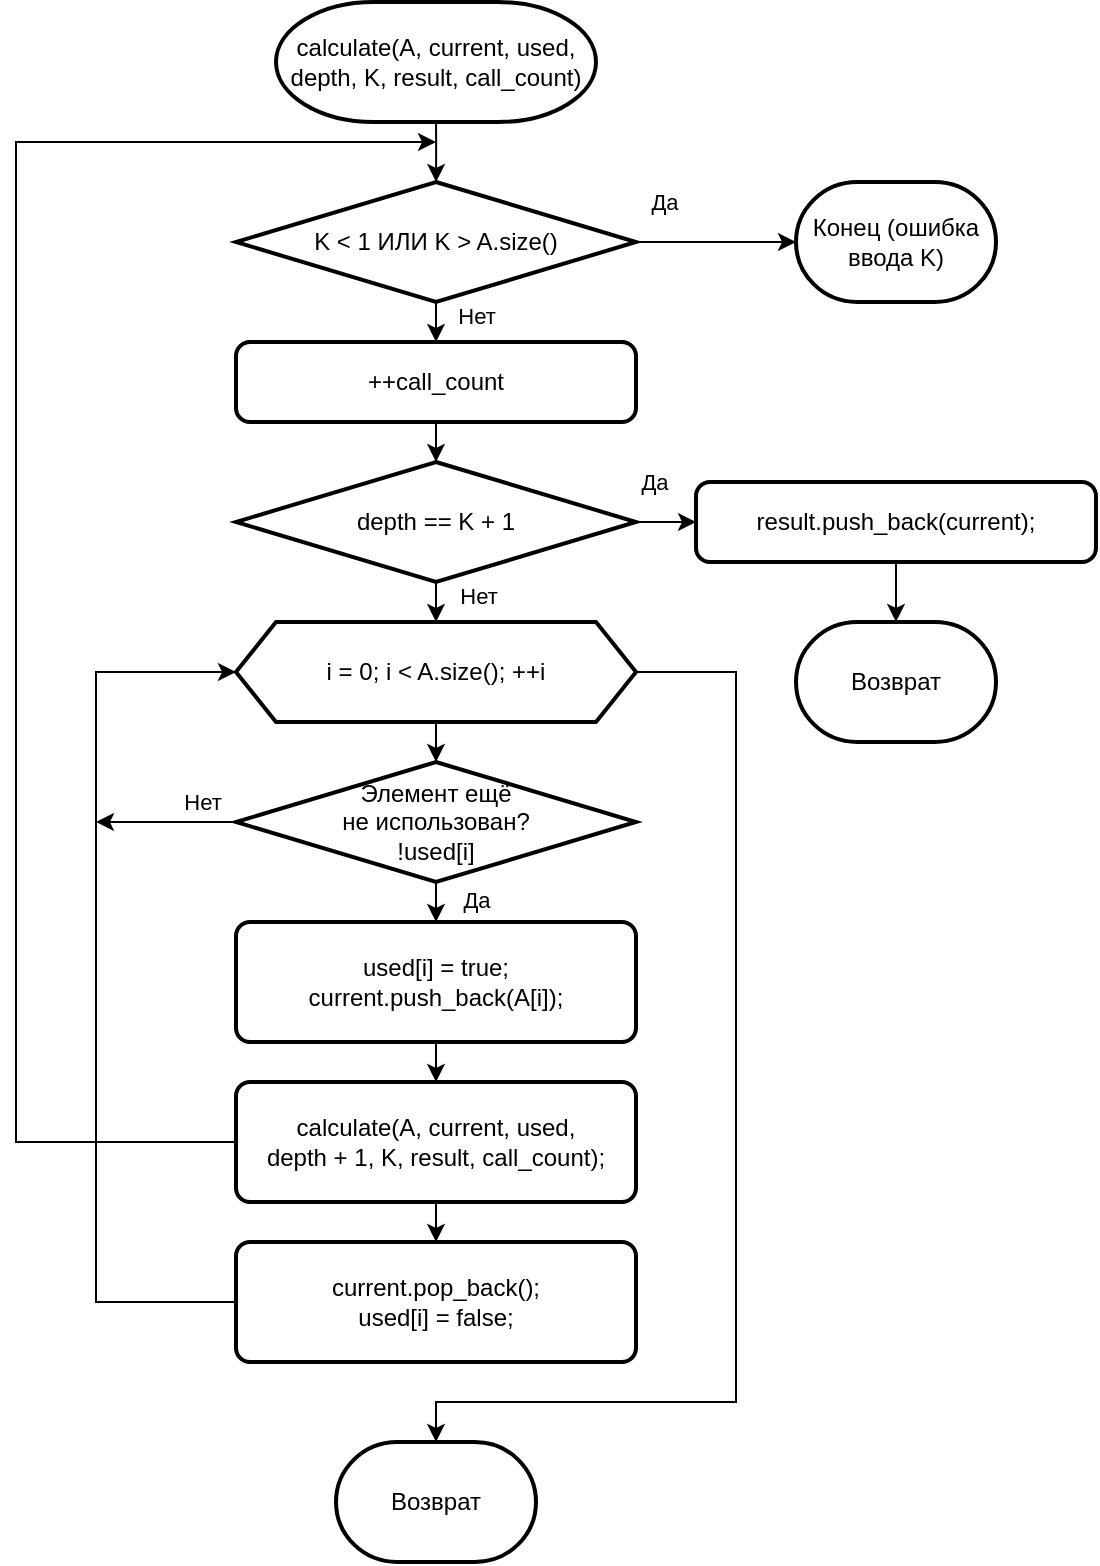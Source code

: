 <mxfile version="24.4.8" type="device">
  <diagram id="C5RBs43oDa-KdzZeNtuy" name="Page-1">
    <mxGraphModel dx="1687" dy="2105" grid="1" gridSize="10" guides="1" tooltips="1" connect="1" arrows="1" fold="1" page="1" pageScale="1" pageWidth="827" pageHeight="1169" math="0" shadow="0">
      <root>
        <mxCell id="WIyWlLk6GJQsqaUBKTNV-0" />
        <mxCell id="WIyWlLk6GJQsqaUBKTNV-1" parent="WIyWlLk6GJQsqaUBKTNV-0" />
        <mxCell id="S7_N-UKr1pL8a_zZHFVc-5" value="calculate(&lt;span style=&quot;background-color: initial;&quot;&gt;A, current,&amp;nbsp;&lt;/span&gt;&lt;span style=&quot;background-color: initial;&quot;&gt;used, depth, K,&amp;nbsp;&lt;/span&gt;&lt;span style=&quot;background-color: initial;&quot;&gt;result, call_count&lt;/span&gt;&lt;span style=&quot;background-color: initial;&quot;&gt;)&lt;/span&gt;" style="strokeWidth=2;html=1;shape=mxgraph.flowchart.terminator;whiteSpace=wrap;" parent="WIyWlLk6GJQsqaUBKTNV-1" vertex="1">
          <mxGeometry x="330" y="-600" width="160" height="60" as="geometry" />
        </mxCell>
        <mxCell id="SRNSHd6ge_EsEEtdElFu-7" value="" style="edgeStyle=orthogonalEdgeStyle;rounded=0;orthogonalLoop=1;jettySize=auto;html=1;" parent="WIyWlLk6GJQsqaUBKTNV-1" edge="1">
          <mxGeometry relative="1" as="geometry">
            <mxPoint x="410.043" y="-540" as="sourcePoint" />
            <mxPoint x="410.059" y="-510" as="targetPoint" />
          </mxGeometry>
        </mxCell>
        <mxCell id="SRNSHd6ge_EsEEtdElFu-37" style="edgeStyle=orthogonalEdgeStyle;rounded=0;orthogonalLoop=1;jettySize=auto;html=1;entryX=0.5;entryY=0;entryDx=0;entryDy=0;" parent="WIyWlLk6GJQsqaUBKTNV-1" edge="1">
          <mxGeometry relative="1" as="geometry">
            <Array as="points">
              <mxPoint x="800" y="-390" />
              <mxPoint x="800" y="640" />
              <mxPoint x="410" y="640" />
            </Array>
            <mxPoint x="410" y="670" as="targetPoint" />
          </mxGeometry>
        </mxCell>
        <mxCell id="SRNSHd6ge_EsEEtdElFu-24" style="edgeStyle=orthogonalEdgeStyle;rounded=0;orthogonalLoop=1;jettySize=auto;html=1;entryX=0.5;entryY=0;entryDx=0;entryDy=0;" parent="WIyWlLk6GJQsqaUBKTNV-1" edge="1">
          <mxGeometry relative="1" as="geometry">
            <Array as="points">
              <mxPoint x="600" y="-30" />
              <mxPoint x="600" y="110" />
              <mxPoint x="410" y="110" />
            </Array>
            <mxPoint x="510" y="-29.947" as="sourcePoint" />
          </mxGeometry>
        </mxCell>
        <mxCell id="SRNSHd6ge_EsEEtdElFu-38" style="edgeStyle=orthogonalEdgeStyle;rounded=0;orthogonalLoop=1;jettySize=auto;html=1;entryX=0;entryY=0.5;entryDx=0;entryDy=0;entryPerimeter=0;exitX=0;exitY=0.5;exitDx=0;exitDy=0;" parent="WIyWlLk6GJQsqaUBKTNV-1" edge="1">
          <mxGeometry relative="1" as="geometry">
            <Array as="points">
              <mxPoint x="150" y="590" />
              <mxPoint x="150" y="-390" />
            </Array>
            <mxPoint x="310" y="-390" as="targetPoint" />
          </mxGeometry>
        </mxCell>
        <mxCell id="gohF25LUEKTXvDDzDyy9-20" value="Возврат" style="strokeWidth=2;html=1;shape=mxgraph.flowchart.terminator;whiteSpace=wrap;" parent="WIyWlLk6GJQsqaUBKTNV-1" vertex="1">
          <mxGeometry x="360" y="120" width="100" height="60" as="geometry" />
        </mxCell>
        <mxCell id="m6FUUC1qz3RMbib5ZkgH-18" value="" style="edgeStyle=orthogonalEdgeStyle;rounded=0;orthogonalLoop=1;jettySize=auto;html=1;" edge="1" parent="WIyWlLk6GJQsqaUBKTNV-1" source="m6FUUC1qz3RMbib5ZkgH-6" target="m6FUUC1qz3RMbib5ZkgH-7">
          <mxGeometry relative="1" as="geometry" />
        </mxCell>
        <mxCell id="m6FUUC1qz3RMbib5ZkgH-22" value="Да" style="edgeLabel;html=1;align=center;verticalAlign=middle;resizable=0;points=[];" vertex="1" connectable="0" parent="m6FUUC1qz3RMbib5ZkgH-18">
          <mxGeometry x="-0.701" y="1" relative="1" as="geometry">
            <mxPoint x="2" y="-19" as="offset" />
          </mxGeometry>
        </mxCell>
        <mxCell id="m6FUUC1qz3RMbib5ZkgH-20" style="edgeStyle=orthogonalEdgeStyle;rounded=0;orthogonalLoop=1;jettySize=auto;html=1;entryX=0.5;entryY=0;entryDx=0;entryDy=0;" edge="1" parent="WIyWlLk6GJQsqaUBKTNV-1" source="m6FUUC1qz3RMbib5ZkgH-6" target="m6FUUC1qz3RMbib5ZkgH-8">
          <mxGeometry relative="1" as="geometry" />
        </mxCell>
        <mxCell id="m6FUUC1qz3RMbib5ZkgH-23" value="Нет" style="edgeLabel;html=1;align=center;verticalAlign=middle;resizable=0;points=[];" vertex="1" connectable="0" parent="m6FUUC1qz3RMbib5ZkgH-20">
          <mxGeometry x="0.108" y="-1" relative="1" as="geometry">
            <mxPoint x="19" as="offset" />
          </mxGeometry>
        </mxCell>
        <mxCell id="m6FUUC1qz3RMbib5ZkgH-6" value="K &amp;lt; 1 ИЛИ K &amp;gt; A.size()" style="strokeWidth=2;html=1;shape=mxgraph.flowchart.decision;whiteSpace=wrap;" vertex="1" parent="WIyWlLk6GJQsqaUBKTNV-1">
          <mxGeometry x="310" y="-510" width="200" height="60" as="geometry" />
        </mxCell>
        <mxCell id="m6FUUC1qz3RMbib5ZkgH-7" value="Конец (ошибка ввода K)" style="strokeWidth=2;html=1;shape=mxgraph.flowchart.terminator;whiteSpace=wrap;" vertex="1" parent="WIyWlLk6GJQsqaUBKTNV-1">
          <mxGeometry x="590" y="-510" width="100" height="60" as="geometry" />
        </mxCell>
        <mxCell id="m6FUUC1qz3RMbib5ZkgH-8" value="++call_count" style="rounded=1;whiteSpace=wrap;html=1;absoluteArcSize=1;arcSize=14;strokeWidth=2;strokeColor=default;align=center;verticalAlign=middle;fillColor=default;" vertex="1" parent="WIyWlLk6GJQsqaUBKTNV-1">
          <mxGeometry x="310" y="-430" width="200" height="40" as="geometry" />
        </mxCell>
        <mxCell id="m6FUUC1qz3RMbib5ZkgH-24" style="edgeStyle=orthogonalEdgeStyle;rounded=0;orthogonalLoop=1;jettySize=auto;html=1;entryX=0;entryY=0.5;entryDx=0;entryDy=0;" edge="1" parent="WIyWlLk6GJQsqaUBKTNV-1" source="m6FUUC1qz3RMbib5ZkgH-10" target="m6FUUC1qz3RMbib5ZkgH-11">
          <mxGeometry relative="1" as="geometry" />
        </mxCell>
        <mxCell id="m6FUUC1qz3RMbib5ZkgH-25" value="Да" style="edgeLabel;html=1;align=center;verticalAlign=middle;resizable=0;points=[];" vertex="1" connectable="0" parent="m6FUUC1qz3RMbib5ZkgH-24">
          <mxGeometry x="-0.663" y="-2" relative="1" as="geometry">
            <mxPoint y="-22" as="offset" />
          </mxGeometry>
        </mxCell>
        <mxCell id="m6FUUC1qz3RMbib5ZkgH-26" style="edgeStyle=orthogonalEdgeStyle;rounded=0;orthogonalLoop=1;jettySize=auto;html=1;entryX=0.5;entryY=0;entryDx=0;entryDy=0;" edge="1" parent="WIyWlLk6GJQsqaUBKTNV-1" source="m6FUUC1qz3RMbib5ZkgH-10" target="m6FUUC1qz3RMbib5ZkgH-13">
          <mxGeometry relative="1" as="geometry" />
        </mxCell>
        <mxCell id="m6FUUC1qz3RMbib5ZkgH-27" value="Нет" style="edgeLabel;html=1;align=center;verticalAlign=middle;resizable=0;points=[];" vertex="1" connectable="0" parent="m6FUUC1qz3RMbib5ZkgH-26">
          <mxGeometry x="0.5" y="2" relative="1" as="geometry">
            <mxPoint x="19" y="2" as="offset" />
          </mxGeometry>
        </mxCell>
        <mxCell id="m6FUUC1qz3RMbib5ZkgH-10" value="depth == K + 1" style="strokeWidth=2;html=1;shape=mxgraph.flowchart.decision;whiteSpace=wrap;" vertex="1" parent="WIyWlLk6GJQsqaUBKTNV-1">
          <mxGeometry x="310" y="-370" width="200" height="60" as="geometry" />
        </mxCell>
        <mxCell id="m6FUUC1qz3RMbib5ZkgH-11" value="result.push_back(current);" style="rounded=1;whiteSpace=wrap;html=1;absoluteArcSize=1;arcSize=14;strokeWidth=2;strokeColor=default;align=center;verticalAlign=middle;fillColor=default;" vertex="1" parent="WIyWlLk6GJQsqaUBKTNV-1">
          <mxGeometry x="540" y="-360" width="200" height="40" as="geometry" />
        </mxCell>
        <mxCell id="m6FUUC1qz3RMbib5ZkgH-12" value="Возврат" style="strokeWidth=2;html=1;shape=mxgraph.flowchart.terminator;whiteSpace=wrap;" vertex="1" parent="WIyWlLk6GJQsqaUBKTNV-1">
          <mxGeometry x="590" y="-290" width="100" height="60" as="geometry" />
        </mxCell>
        <mxCell id="m6FUUC1qz3RMbib5ZkgH-13" value="i = 0; i &lt; A.size(); ++i" style="shape=hexagon;perimeter=hexagonPerimeter2;whiteSpace=wrap;html=1;fixedSize=1;strokeColor=default;strokeWidth=2;align=center;verticalAlign=middle;fontFamily=Helvetica;fontSize=12;fontColor=default;fillColor=default;" vertex="1" parent="WIyWlLk6GJQsqaUBKTNV-1">
          <mxGeometry x="310" y="-290" width="200" height="50" as="geometry" />
        </mxCell>
        <mxCell id="m6FUUC1qz3RMbib5ZkgH-30" style="edgeStyle=orthogonalEdgeStyle;rounded=0;orthogonalLoop=1;jettySize=auto;html=1;entryX=0.5;entryY=0;entryDx=0;entryDy=0;" edge="1" parent="WIyWlLk6GJQsqaUBKTNV-1" source="m6FUUC1qz3RMbib5ZkgH-14" target="m6FUUC1qz3RMbib5ZkgH-15">
          <mxGeometry relative="1" as="geometry" />
        </mxCell>
        <mxCell id="m6FUUC1qz3RMbib5ZkgH-31" value="Да" style="edgeLabel;html=1;align=center;verticalAlign=middle;resizable=0;points=[];" vertex="1" connectable="0" parent="m6FUUC1qz3RMbib5ZkgH-30">
          <mxGeometry x="0.029" y="-1" relative="1" as="geometry">
            <mxPoint x="19" as="offset" />
          </mxGeometry>
        </mxCell>
        <mxCell id="m6FUUC1qz3RMbib5ZkgH-35" style="edgeStyle=orthogonalEdgeStyle;rounded=0;orthogonalLoop=1;jettySize=auto;html=1;" edge="1" parent="WIyWlLk6GJQsqaUBKTNV-1" source="m6FUUC1qz3RMbib5ZkgH-14">
          <mxGeometry relative="1" as="geometry">
            <mxPoint x="240" y="-190" as="targetPoint" />
          </mxGeometry>
        </mxCell>
        <mxCell id="m6FUUC1qz3RMbib5ZkgH-36" value="Нет" style="edgeLabel;html=1;align=center;verticalAlign=middle;resizable=0;points=[];" vertex="1" connectable="0" parent="m6FUUC1qz3RMbib5ZkgH-35">
          <mxGeometry x="-0.5" y="1" relative="1" as="geometry">
            <mxPoint y="-11" as="offset" />
          </mxGeometry>
        </mxCell>
        <mxCell id="m6FUUC1qz3RMbib5ZkgH-14" value="&lt;div&gt;Элемент ещё&lt;/div&gt;&lt;div&gt;не использован?&lt;br&gt;&lt;/div&gt;!used[i]" style="strokeWidth=2;html=1;shape=mxgraph.flowchart.decision;whiteSpace=wrap;" vertex="1" parent="WIyWlLk6GJQsqaUBKTNV-1">
          <mxGeometry x="310" y="-220" width="200" height="60" as="geometry" />
        </mxCell>
        <mxCell id="m6FUUC1qz3RMbib5ZkgH-32" style="edgeStyle=orthogonalEdgeStyle;rounded=0;orthogonalLoop=1;jettySize=auto;html=1;entryX=0.5;entryY=0;entryDx=0;entryDy=0;" edge="1" parent="WIyWlLk6GJQsqaUBKTNV-1" source="m6FUUC1qz3RMbib5ZkgH-15" target="m6FUUC1qz3RMbib5ZkgH-16">
          <mxGeometry relative="1" as="geometry" />
        </mxCell>
        <mxCell id="m6FUUC1qz3RMbib5ZkgH-15" value="used[i] = true;&lt;div&gt;current.push_back(A[i]);&lt;/div&gt;" style="rounded=1;whiteSpace=wrap;html=1;absoluteArcSize=1;arcSize=14;strokeWidth=2;strokeColor=default;align=center;verticalAlign=middle;fillColor=default;" vertex="1" parent="WIyWlLk6GJQsqaUBKTNV-1">
          <mxGeometry x="310" y="-140" width="200" height="60" as="geometry" />
        </mxCell>
        <mxCell id="m6FUUC1qz3RMbib5ZkgH-33" style="edgeStyle=orthogonalEdgeStyle;rounded=0;orthogonalLoop=1;jettySize=auto;html=1;entryX=0.5;entryY=0;entryDx=0;entryDy=0;" edge="1" parent="WIyWlLk6GJQsqaUBKTNV-1" source="m6FUUC1qz3RMbib5ZkgH-16" target="m6FUUC1qz3RMbib5ZkgH-17">
          <mxGeometry relative="1" as="geometry" />
        </mxCell>
        <mxCell id="m6FUUC1qz3RMbib5ZkgH-38" style="edgeStyle=orthogonalEdgeStyle;rounded=0;orthogonalLoop=1;jettySize=auto;html=1;" edge="1" parent="WIyWlLk6GJQsqaUBKTNV-1" source="m6FUUC1qz3RMbib5ZkgH-16">
          <mxGeometry relative="1" as="geometry">
            <mxPoint x="410" y="-530" as="targetPoint" />
            <Array as="points">
              <mxPoint x="200" y="-30" />
              <mxPoint x="200" y="-530" />
            </Array>
          </mxGeometry>
        </mxCell>
        <mxCell id="m6FUUC1qz3RMbib5ZkgH-16" value="calculate(A, current, used,&lt;div&gt;depth + 1, K, result, call_count);&lt;/div&gt;" style="rounded=1;whiteSpace=wrap;html=1;absoluteArcSize=1;arcSize=14;strokeWidth=2;strokeColor=default;align=center;verticalAlign=middle;fillColor=default;" vertex="1" parent="WIyWlLk6GJQsqaUBKTNV-1">
          <mxGeometry x="310" y="-60" width="200" height="60" as="geometry" />
        </mxCell>
        <mxCell id="m6FUUC1qz3RMbib5ZkgH-34" style="edgeStyle=orthogonalEdgeStyle;rounded=0;orthogonalLoop=1;jettySize=auto;html=1;entryX=0;entryY=0.5;entryDx=0;entryDy=0;" edge="1" parent="WIyWlLk6GJQsqaUBKTNV-1" source="m6FUUC1qz3RMbib5ZkgH-17" target="m6FUUC1qz3RMbib5ZkgH-13">
          <mxGeometry relative="1" as="geometry">
            <Array as="points">
              <mxPoint x="240" y="50" />
              <mxPoint x="240" y="-265" />
            </Array>
          </mxGeometry>
        </mxCell>
        <mxCell id="m6FUUC1qz3RMbib5ZkgH-17" value="current.pop_back();&lt;div&gt;used[i] = false;&lt;/div&gt;" style="rounded=1;whiteSpace=wrap;html=1;absoluteArcSize=1;arcSize=14;strokeWidth=2;strokeColor=default;align=center;verticalAlign=middle;fillColor=default;" vertex="1" parent="WIyWlLk6GJQsqaUBKTNV-1">
          <mxGeometry x="310" y="20" width="200" height="60" as="geometry" />
        </mxCell>
        <mxCell id="m6FUUC1qz3RMbib5ZkgH-21" style="edgeStyle=orthogonalEdgeStyle;rounded=0;orthogonalLoop=1;jettySize=auto;html=1;entryX=0.5;entryY=0;entryDx=0;entryDy=0;entryPerimeter=0;" edge="1" parent="WIyWlLk6GJQsqaUBKTNV-1" source="m6FUUC1qz3RMbib5ZkgH-8" target="m6FUUC1qz3RMbib5ZkgH-10">
          <mxGeometry relative="1" as="geometry" />
        </mxCell>
        <mxCell id="m6FUUC1qz3RMbib5ZkgH-28" style="edgeStyle=orthogonalEdgeStyle;rounded=0;orthogonalLoop=1;jettySize=auto;html=1;entryX=0.5;entryY=0;entryDx=0;entryDy=0;entryPerimeter=0;" edge="1" parent="WIyWlLk6GJQsqaUBKTNV-1" source="m6FUUC1qz3RMbib5ZkgH-11" target="m6FUUC1qz3RMbib5ZkgH-12">
          <mxGeometry relative="1" as="geometry" />
        </mxCell>
        <mxCell id="m6FUUC1qz3RMbib5ZkgH-29" style="edgeStyle=orthogonalEdgeStyle;rounded=0;orthogonalLoop=1;jettySize=auto;html=1;entryX=0.5;entryY=0;entryDx=0;entryDy=0;entryPerimeter=0;" edge="1" parent="WIyWlLk6GJQsqaUBKTNV-1" source="m6FUUC1qz3RMbib5ZkgH-13" target="m6FUUC1qz3RMbib5ZkgH-14">
          <mxGeometry relative="1" as="geometry" />
        </mxCell>
        <mxCell id="m6FUUC1qz3RMbib5ZkgH-37" style="edgeStyle=orthogonalEdgeStyle;rounded=0;orthogonalLoop=1;jettySize=auto;html=1;entryX=0.5;entryY=0;entryDx=0;entryDy=0;entryPerimeter=0;" edge="1" parent="WIyWlLk6GJQsqaUBKTNV-1" source="m6FUUC1qz3RMbib5ZkgH-13" target="gohF25LUEKTXvDDzDyy9-20">
          <mxGeometry relative="1" as="geometry">
            <Array as="points">
              <mxPoint x="560" y="-265" />
              <mxPoint x="560" y="100" />
            </Array>
          </mxGeometry>
        </mxCell>
      </root>
    </mxGraphModel>
  </diagram>
</mxfile>
